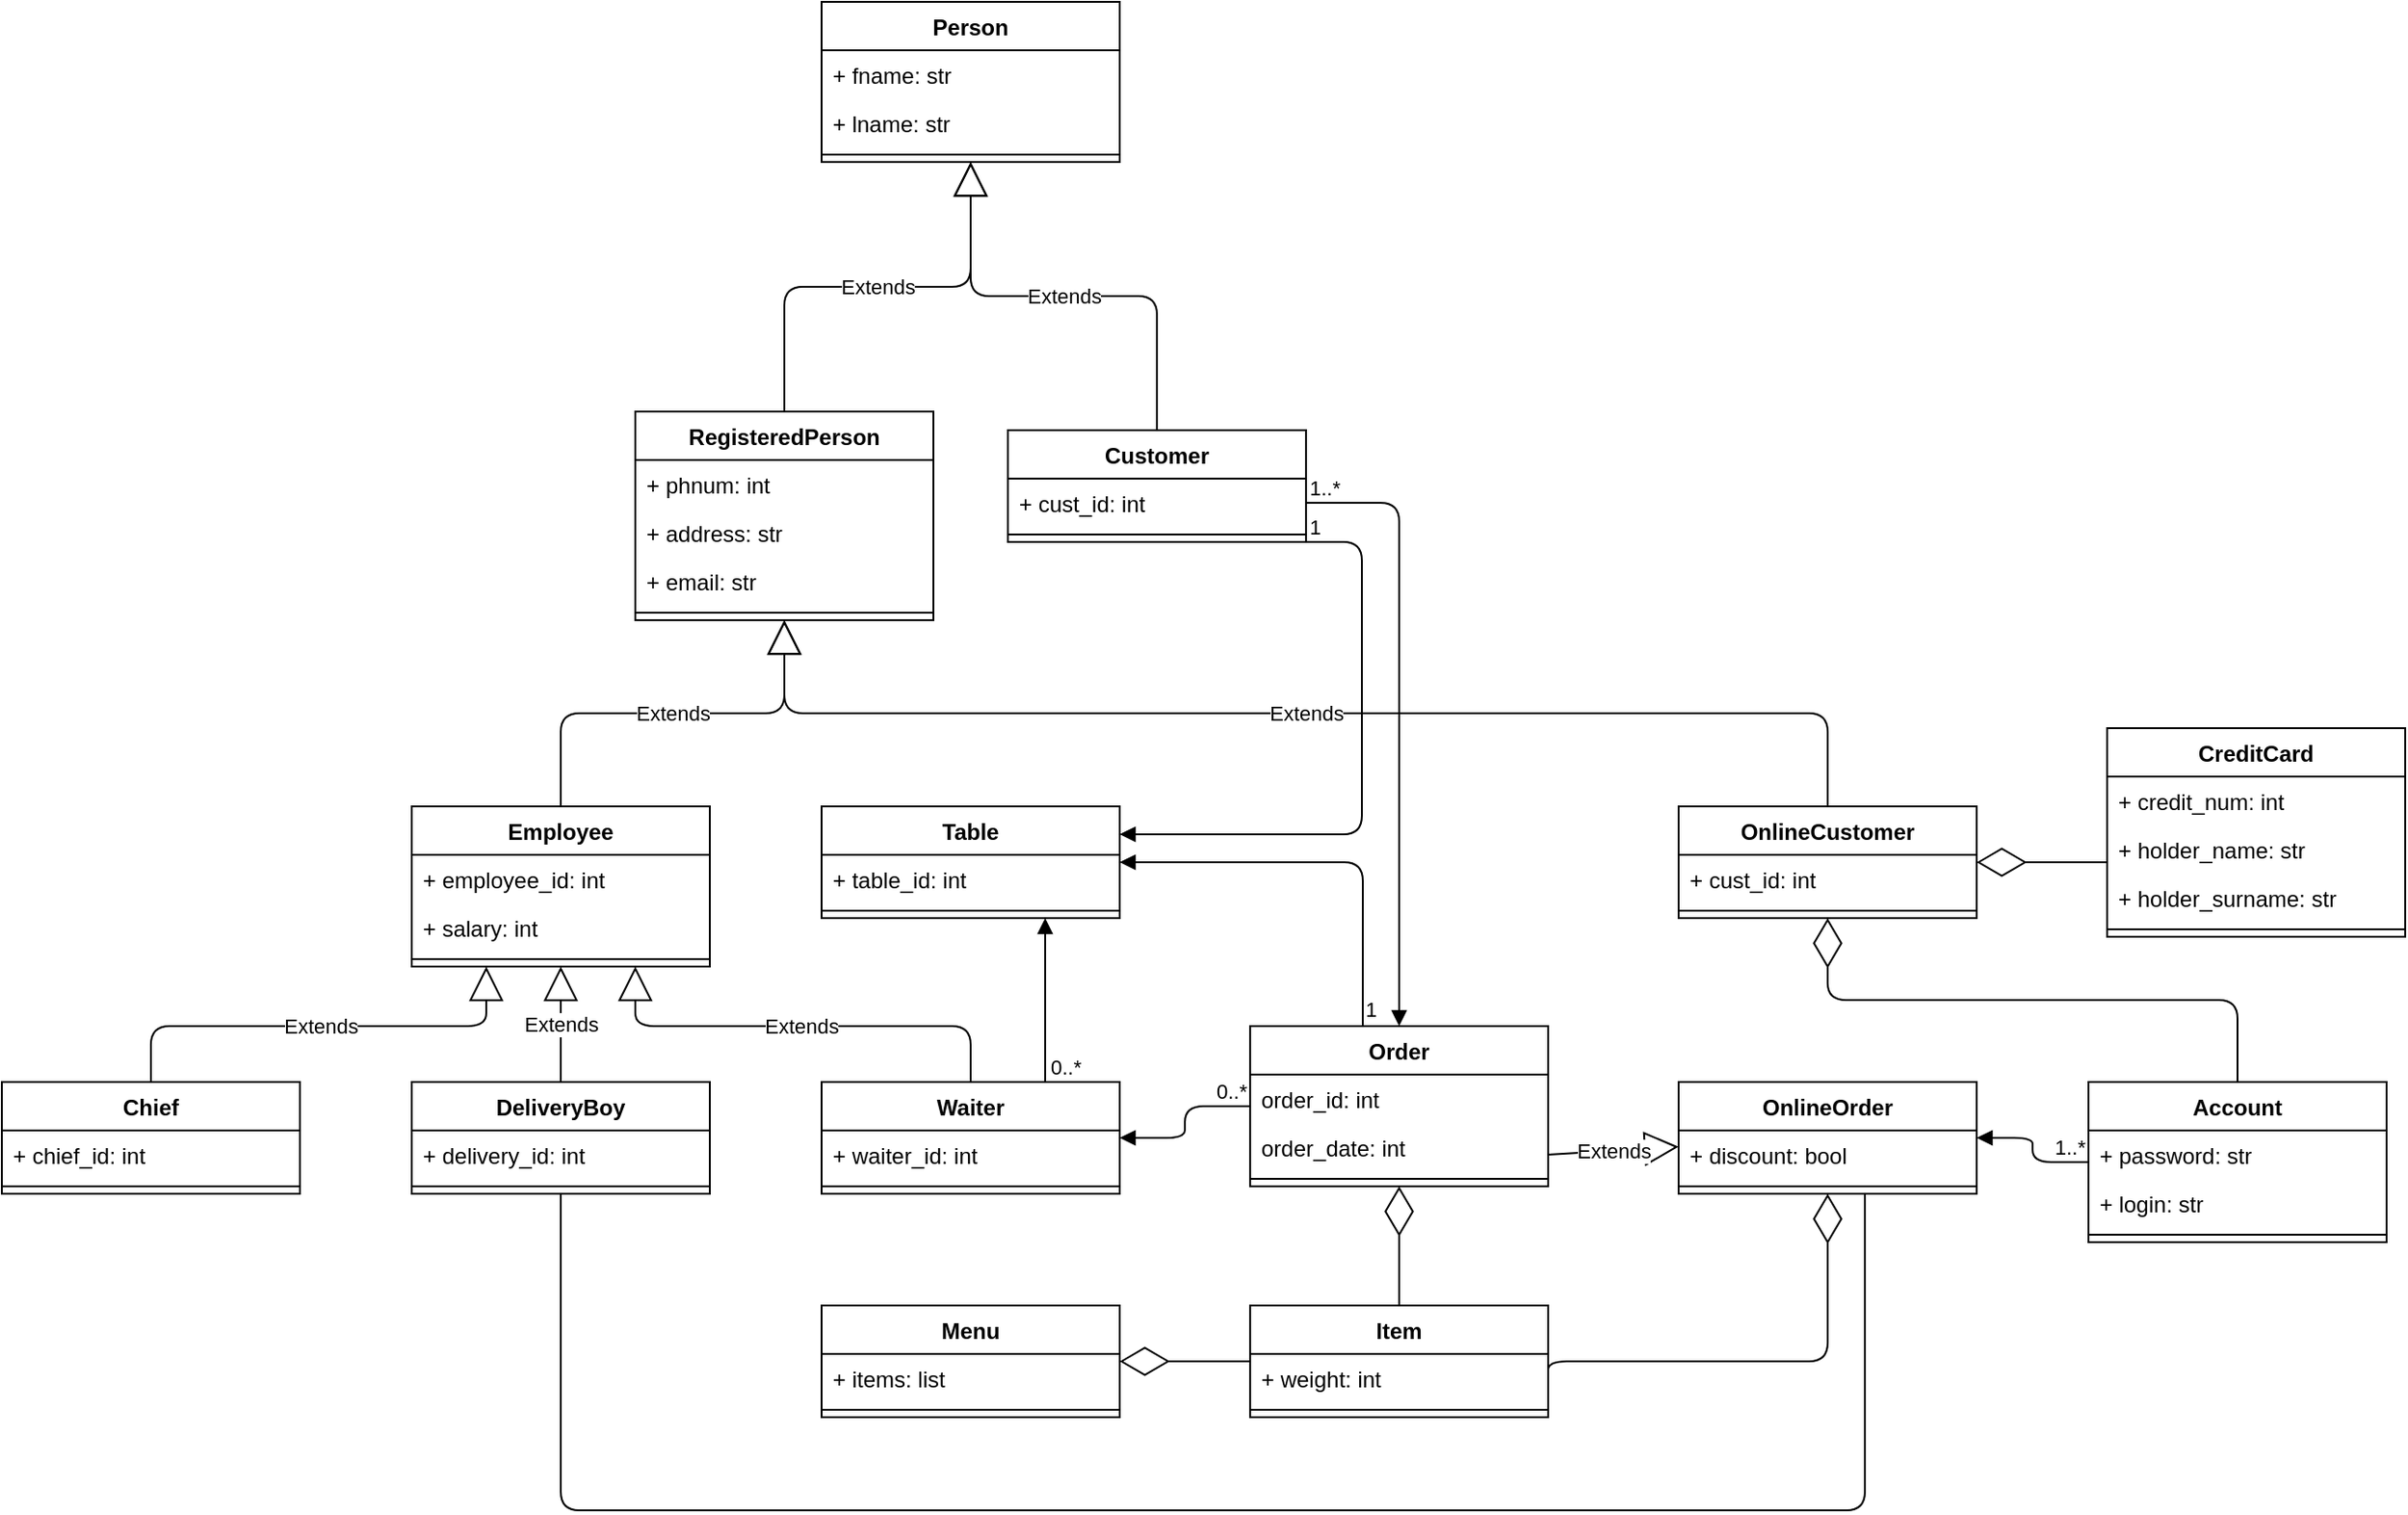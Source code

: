 <mxfile version="14.6.12" type="google"><diagram id="C5RBs43oDa-KdzZeNtuy" name="Page-1"><mxGraphModel dx="1276" dy="261" grid="1" gridSize="10" guides="1" tooltips="1" connect="1" arrows="1" fold="1" page="1" pageScale="1" pageWidth="827" pageHeight="1169" math="0" shadow="0"><root><mxCell id="WIyWlLk6GJQsqaUBKTNV-0"/><mxCell id="WIyWlLk6GJQsqaUBKTNV-1" parent="WIyWlLk6GJQsqaUBKTNV-0"/><mxCell id="6IVgwyMmgzkGukLWkvMQ-4" value="Table" style="swimlane;fontStyle=1;align=center;verticalAlign=top;childLayout=stackLayout;horizontal=1;startSize=26;horizontalStack=0;resizeParent=1;resizeParentMax=0;resizeLast=0;collapsible=1;marginBottom=0;" parent="WIyWlLk6GJQsqaUBKTNV-1" vertex="1"><mxGeometry x="-210" y="552" width="160" height="60" as="geometry"/></mxCell><mxCell id="6IVgwyMmgzkGukLWkvMQ-5" value="+ table_id: int" style="text;strokeColor=none;fillColor=none;align=left;verticalAlign=top;spacingLeft=4;spacingRight=4;overflow=hidden;rotatable=0;points=[[0,0.5],[1,0.5]];portConstraint=eastwest;" parent="6IVgwyMmgzkGukLWkvMQ-4" vertex="1"><mxGeometry y="26" width="160" height="26" as="geometry"/></mxCell><mxCell id="6IVgwyMmgzkGukLWkvMQ-6" value="" style="line;strokeWidth=1;fillColor=none;align=left;verticalAlign=middle;spacingTop=-1;spacingLeft=3;spacingRight=3;rotatable=0;labelPosition=right;points=[];portConstraint=eastwest;" parent="6IVgwyMmgzkGukLWkvMQ-4" vertex="1"><mxGeometry y="52" width="160" height="8" as="geometry"/></mxCell><mxCell id="6IVgwyMmgzkGukLWkvMQ-8" value="Order" style="swimlane;fontStyle=1;align=center;verticalAlign=top;childLayout=stackLayout;horizontal=1;startSize=26;horizontalStack=0;resizeParent=1;resizeParentMax=0;resizeLast=0;collapsible=1;marginBottom=0;" parent="WIyWlLk6GJQsqaUBKTNV-1" vertex="1"><mxGeometry x="20" y="670" width="160" height="86" as="geometry"/></mxCell><mxCell id="6IVgwyMmgzkGukLWkvMQ-9" value="order_id: int" style="text;strokeColor=none;fillColor=none;align=left;verticalAlign=top;spacingLeft=4;spacingRight=4;overflow=hidden;rotatable=0;points=[[0,0.5],[1,0.5]];portConstraint=eastwest;" parent="6IVgwyMmgzkGukLWkvMQ-8" vertex="1"><mxGeometry y="26" width="160" height="26" as="geometry"/></mxCell><mxCell id="6IVgwyMmgzkGukLWkvMQ-184" value="order_date: int" style="text;strokeColor=none;fillColor=none;align=left;verticalAlign=top;spacingLeft=4;spacingRight=4;overflow=hidden;rotatable=0;points=[[0,0.5],[1,0.5]];portConstraint=eastwest;" parent="6IVgwyMmgzkGukLWkvMQ-8" vertex="1"><mxGeometry y="52" width="160" height="26" as="geometry"/></mxCell><mxCell id="6IVgwyMmgzkGukLWkvMQ-10" value="" style="line;strokeWidth=1;fillColor=none;align=left;verticalAlign=middle;spacingTop=-1;spacingLeft=3;spacingRight=3;rotatable=0;labelPosition=right;points=[];portConstraint=eastwest;" parent="6IVgwyMmgzkGukLWkvMQ-8" vertex="1"><mxGeometry y="78" width="160" height="8" as="geometry"/></mxCell><mxCell id="6IVgwyMmgzkGukLWkvMQ-24" value="Menu" style="swimlane;fontStyle=1;align=center;verticalAlign=top;childLayout=stackLayout;horizontal=1;startSize=26;horizontalStack=0;resizeParent=1;resizeParentMax=0;resizeLast=0;collapsible=1;marginBottom=0;" parent="WIyWlLk6GJQsqaUBKTNV-1" vertex="1"><mxGeometry x="-210" y="820" width="160" height="60" as="geometry"/></mxCell><mxCell id="6IVgwyMmgzkGukLWkvMQ-25" value="+ items: list" style="text;strokeColor=none;fillColor=none;align=left;verticalAlign=top;spacingLeft=4;spacingRight=4;overflow=hidden;rotatable=0;points=[[0,0.5],[1,0.5]];portConstraint=eastwest;" parent="6IVgwyMmgzkGukLWkvMQ-24" vertex="1"><mxGeometry y="26" width="160" height="26" as="geometry"/></mxCell><mxCell id="6IVgwyMmgzkGukLWkvMQ-26" value="" style="line;strokeWidth=1;fillColor=none;align=left;verticalAlign=middle;spacingTop=-1;spacingLeft=3;spacingRight=3;rotatable=0;labelPosition=right;points=[];portConstraint=eastwest;" parent="6IVgwyMmgzkGukLWkvMQ-24" vertex="1"><mxGeometry y="52" width="160" height="8" as="geometry"/></mxCell><mxCell id="6IVgwyMmgzkGukLWkvMQ-28" value="Person" style="swimlane;fontStyle=1;align=center;verticalAlign=top;childLayout=stackLayout;horizontal=1;startSize=26;horizontalStack=0;resizeParent=1;resizeParentMax=0;resizeLast=0;collapsible=1;marginBottom=0;" parent="WIyWlLk6GJQsqaUBKTNV-1" vertex="1"><mxGeometry x="-210" y="120" width="160" height="86" as="geometry"/></mxCell><mxCell id="6IVgwyMmgzkGukLWkvMQ-29" value="+ fname: str" style="text;strokeColor=none;fillColor=none;align=left;verticalAlign=top;spacingLeft=4;spacingRight=4;overflow=hidden;rotatable=0;points=[[0,0.5],[1,0.5]];portConstraint=eastwest;" parent="6IVgwyMmgzkGukLWkvMQ-28" vertex="1"><mxGeometry y="26" width="160" height="26" as="geometry"/></mxCell><mxCell id="6IVgwyMmgzkGukLWkvMQ-136" value="+ lname: str" style="text;strokeColor=none;fillColor=none;align=left;verticalAlign=top;spacingLeft=4;spacingRight=4;overflow=hidden;rotatable=0;points=[[0,0.5],[1,0.5]];portConstraint=eastwest;" parent="6IVgwyMmgzkGukLWkvMQ-28" vertex="1"><mxGeometry y="52" width="160" height="26" as="geometry"/></mxCell><mxCell id="6IVgwyMmgzkGukLWkvMQ-30" value="" style="line;strokeWidth=1;fillColor=none;align=left;verticalAlign=middle;spacingTop=-1;spacingLeft=3;spacingRight=3;rotatable=0;labelPosition=right;points=[];portConstraint=eastwest;" parent="6IVgwyMmgzkGukLWkvMQ-28" vertex="1"><mxGeometry y="78" width="160" height="8" as="geometry"/></mxCell><mxCell id="6IVgwyMmgzkGukLWkvMQ-32" value="Customer" style="swimlane;fontStyle=1;align=center;verticalAlign=top;childLayout=stackLayout;horizontal=1;startSize=26;horizontalStack=0;resizeParent=1;resizeParentMax=0;resizeLast=0;collapsible=1;marginBottom=0;" parent="WIyWlLk6GJQsqaUBKTNV-1" vertex="1"><mxGeometry x="-110" y="350" width="160" height="60" as="geometry"/></mxCell><mxCell id="6IVgwyMmgzkGukLWkvMQ-33" value="+ cust_id: int" style="text;strokeColor=none;fillColor=none;align=left;verticalAlign=top;spacingLeft=4;spacingRight=4;overflow=hidden;rotatable=0;points=[[0,0.5],[1,0.5]];portConstraint=eastwest;" parent="6IVgwyMmgzkGukLWkvMQ-32" vertex="1"><mxGeometry y="26" width="160" height="26" as="geometry"/></mxCell><mxCell id="6IVgwyMmgzkGukLWkvMQ-34" value="" style="line;strokeWidth=1;fillColor=none;align=left;verticalAlign=middle;spacingTop=-1;spacingLeft=3;spacingRight=3;rotatable=0;labelPosition=right;points=[];portConstraint=eastwest;" parent="6IVgwyMmgzkGukLWkvMQ-32" vertex="1"><mxGeometry y="52" width="160" height="8" as="geometry"/></mxCell><mxCell id="6IVgwyMmgzkGukLWkvMQ-36" value="Employee" style="swimlane;fontStyle=1;align=center;verticalAlign=top;childLayout=stackLayout;horizontal=1;startSize=26;horizontalStack=0;resizeParent=1;resizeParentMax=0;resizeLast=0;collapsible=1;marginBottom=0;" parent="WIyWlLk6GJQsqaUBKTNV-1" vertex="1"><mxGeometry x="-430" y="552" width="160" height="86" as="geometry"/></mxCell><mxCell id="O6WLs0BaMS3x6yio9JV_-1" value="+ employee_id: int" style="text;strokeColor=none;fillColor=none;align=left;verticalAlign=top;spacingLeft=4;spacingRight=4;overflow=hidden;rotatable=0;points=[[0,0.5],[1,0.5]];portConstraint=eastwest;" vertex="1" parent="6IVgwyMmgzkGukLWkvMQ-36"><mxGeometry y="26" width="160" height="26" as="geometry"/></mxCell><mxCell id="6IVgwyMmgzkGukLWkvMQ-37" value="+ salary: int" style="text;strokeColor=none;fillColor=none;align=left;verticalAlign=top;spacingLeft=4;spacingRight=4;overflow=hidden;rotatable=0;points=[[0,0.5],[1,0.5]];portConstraint=eastwest;" parent="6IVgwyMmgzkGukLWkvMQ-36" vertex="1"><mxGeometry y="52" width="160" height="26" as="geometry"/></mxCell><mxCell id="6IVgwyMmgzkGukLWkvMQ-38" value="" style="line;strokeWidth=1;fillColor=none;align=left;verticalAlign=middle;spacingTop=-1;spacingLeft=3;spacingRight=3;rotatable=0;labelPosition=right;points=[];portConstraint=eastwest;" parent="6IVgwyMmgzkGukLWkvMQ-36" vertex="1"><mxGeometry y="78" width="160" height="8" as="geometry"/></mxCell><mxCell id="6IVgwyMmgzkGukLWkvMQ-43" value="Extends" style="endArrow=block;endSize=16;endFill=0;html=1;edgeStyle=elbowEdgeStyle;elbow=vertical;" parent="WIyWlLk6GJQsqaUBKTNV-1" source="6IVgwyMmgzkGukLWkvMQ-32" target="6IVgwyMmgzkGukLWkvMQ-28" edge="1"><mxGeometry width="160" relative="1" as="geometry"><mxPoint x="-70" y="290" as="sourcePoint"/><mxPoint x="90" y="290" as="targetPoint"/></mxGeometry></mxCell><mxCell id="6IVgwyMmgzkGukLWkvMQ-44" value="Extends" style="endArrow=block;endSize=16;endFill=0;html=1;edgeStyle=elbowEdgeStyle;elbow=vertical;exitX=0.5;exitY=0;exitDx=0;exitDy=0;" parent="WIyWlLk6GJQsqaUBKTNV-1" source="6IVgwyMmgzkGukLWkvMQ-122" target="6IVgwyMmgzkGukLWkvMQ-28" edge="1"><mxGeometry width="160" relative="1" as="geometry"><mxPoint x="-320" y="302.66" as="sourcePoint"/><mxPoint x="-160" y="302.66" as="targetPoint"/></mxGeometry></mxCell><mxCell id="6IVgwyMmgzkGukLWkvMQ-45" value="Waiter" style="swimlane;fontStyle=1;align=center;verticalAlign=top;childLayout=stackLayout;horizontal=1;startSize=26;horizontalStack=0;resizeParent=1;resizeParentMax=0;resizeLast=0;collapsible=1;marginBottom=0;" parent="WIyWlLk6GJQsqaUBKTNV-1" vertex="1"><mxGeometry x="-210" y="700" width="160" height="60" as="geometry"/></mxCell><mxCell id="6IVgwyMmgzkGukLWkvMQ-46" value="+ waiter_id: int" style="text;strokeColor=none;fillColor=none;align=left;verticalAlign=top;spacingLeft=4;spacingRight=4;overflow=hidden;rotatable=0;points=[[0,0.5],[1,0.5]];portConstraint=eastwest;" parent="6IVgwyMmgzkGukLWkvMQ-45" vertex="1"><mxGeometry y="26" width="160" height="26" as="geometry"/></mxCell><mxCell id="6IVgwyMmgzkGukLWkvMQ-47" value="" style="line;strokeWidth=1;fillColor=none;align=left;verticalAlign=middle;spacingTop=-1;spacingLeft=3;spacingRight=3;rotatable=0;labelPosition=right;points=[];portConstraint=eastwest;" parent="6IVgwyMmgzkGukLWkvMQ-45" vertex="1"><mxGeometry y="52" width="160" height="8" as="geometry"/></mxCell><mxCell id="6IVgwyMmgzkGukLWkvMQ-49" value="Chief" style="swimlane;fontStyle=1;align=center;verticalAlign=top;childLayout=stackLayout;horizontal=1;startSize=26;horizontalStack=0;resizeParent=1;resizeParentMax=0;resizeLast=0;collapsible=1;marginBottom=0;" parent="WIyWlLk6GJQsqaUBKTNV-1" vertex="1"><mxGeometry x="-650" y="700" width="160" height="60" as="geometry"/></mxCell><mxCell id="6IVgwyMmgzkGukLWkvMQ-50" value="+ chief_id: int" style="text;strokeColor=none;fillColor=none;align=left;verticalAlign=top;spacingLeft=4;spacingRight=4;overflow=hidden;rotatable=0;points=[[0,0.5],[1,0.5]];portConstraint=eastwest;" parent="6IVgwyMmgzkGukLWkvMQ-49" vertex="1"><mxGeometry y="26" width="160" height="26" as="geometry"/></mxCell><mxCell id="6IVgwyMmgzkGukLWkvMQ-51" value="" style="line;strokeWidth=1;fillColor=none;align=left;verticalAlign=middle;spacingTop=-1;spacingLeft=3;spacingRight=3;rotatable=0;labelPosition=right;points=[];portConstraint=eastwest;" parent="6IVgwyMmgzkGukLWkvMQ-49" vertex="1"><mxGeometry y="52" width="160" height="8" as="geometry"/></mxCell><mxCell id="6IVgwyMmgzkGukLWkvMQ-57" value="DeliveryBoy" style="swimlane;fontStyle=1;align=center;verticalAlign=top;childLayout=stackLayout;horizontal=1;startSize=26;horizontalStack=0;resizeParent=1;resizeParentMax=0;resizeLast=0;collapsible=1;marginBottom=0;" parent="WIyWlLk6GJQsqaUBKTNV-1" vertex="1"><mxGeometry x="-430" y="700" width="160" height="60" as="geometry"/></mxCell><mxCell id="6IVgwyMmgzkGukLWkvMQ-58" value="+ delivery_id: int" style="text;strokeColor=none;fillColor=none;align=left;verticalAlign=top;spacingLeft=4;spacingRight=4;overflow=hidden;rotatable=0;points=[[0,0.5],[1,0.5]];portConstraint=eastwest;" parent="6IVgwyMmgzkGukLWkvMQ-57" vertex="1"><mxGeometry y="26" width="160" height="26" as="geometry"/></mxCell><mxCell id="6IVgwyMmgzkGukLWkvMQ-59" value="" style="line;strokeWidth=1;fillColor=none;align=left;verticalAlign=middle;spacingTop=-1;spacingLeft=3;spacingRight=3;rotatable=0;labelPosition=right;points=[];portConstraint=eastwest;" parent="6IVgwyMmgzkGukLWkvMQ-57" vertex="1"><mxGeometry y="52" width="160" height="8" as="geometry"/></mxCell><mxCell id="6IVgwyMmgzkGukLWkvMQ-63" value="Extends" style="endArrow=block;endSize=16;endFill=0;html=1;edgeStyle=elbowEdgeStyle;elbow=vertical;entryX=0.5;entryY=1;entryDx=0;entryDy=0;exitX=0.5;exitY=0;exitDx=0;exitDy=0;" parent="WIyWlLk6GJQsqaUBKTNV-1" source="6IVgwyMmgzkGukLWkvMQ-57" target="6IVgwyMmgzkGukLWkvMQ-36" edge="1"><mxGeometry width="160" relative="1" as="geometry"><mxPoint x="-290" y="510" as="sourcePoint"/><mxPoint x="-130" y="510" as="targetPoint"/><Array as="points"><mxPoint x="-370" y="680"/></Array></mxGeometry></mxCell><mxCell id="6IVgwyMmgzkGukLWkvMQ-64" value="Extends" style="endArrow=block;endSize=16;endFill=0;html=1;edgeStyle=elbowEdgeStyle;elbow=vertical;entryX=0.25;entryY=1;entryDx=0;entryDy=0;exitX=0.5;exitY=0;exitDx=0;exitDy=0;" parent="WIyWlLk6GJQsqaUBKTNV-1" source="6IVgwyMmgzkGukLWkvMQ-49" target="6IVgwyMmgzkGukLWkvMQ-36" edge="1"><mxGeometry width="160" relative="1" as="geometry"><mxPoint x="-290" y="510" as="sourcePoint"/><mxPoint x="-391.12" y="639.404" as="targetPoint"/><Array as="points"><mxPoint x="-520" y="670"/></Array></mxGeometry></mxCell><mxCell id="6IVgwyMmgzkGukLWkvMQ-65" value="Extends" style="endArrow=block;endSize=16;endFill=0;html=1;edgeStyle=elbowEdgeStyle;elbow=vertical;entryX=0.75;entryY=1;entryDx=0;entryDy=0;" parent="WIyWlLk6GJQsqaUBKTNV-1" source="6IVgwyMmgzkGukLWkvMQ-45" target="6IVgwyMmgzkGukLWkvMQ-36" edge="1"><mxGeometry width="160" relative="1" as="geometry"><mxPoint x="-360" y="274.82" as="sourcePoint"/><mxPoint x="-312.72" y="637.402" as="targetPoint"/><Array as="points"><mxPoint x="-260" y="670"/></Array></mxGeometry></mxCell><mxCell id="6IVgwyMmgzkGukLWkvMQ-66" value="CreditCard" style="swimlane;fontStyle=1;align=center;verticalAlign=top;childLayout=stackLayout;horizontal=1;startSize=26;horizontalStack=0;resizeParent=1;resizeParentMax=0;resizeLast=0;collapsible=1;marginBottom=0;" parent="WIyWlLk6GJQsqaUBKTNV-1" vertex="1"><mxGeometry x="480" y="510" width="160" height="112" as="geometry"/></mxCell><mxCell id="6IVgwyMmgzkGukLWkvMQ-141" value="+ credit_num: int" style="text;strokeColor=none;fillColor=none;align=left;verticalAlign=top;spacingLeft=4;spacingRight=4;overflow=hidden;rotatable=0;points=[[0,0.5],[1,0.5]];portConstraint=eastwest;" parent="6IVgwyMmgzkGukLWkvMQ-66" vertex="1"><mxGeometry y="26" width="160" height="26" as="geometry"/></mxCell><mxCell id="6IVgwyMmgzkGukLWkvMQ-142" value="+ holder_name: str" style="text;strokeColor=none;fillColor=none;align=left;verticalAlign=top;spacingLeft=4;spacingRight=4;overflow=hidden;rotatable=0;points=[[0,0.5],[1,0.5]];portConstraint=eastwest;" parent="6IVgwyMmgzkGukLWkvMQ-66" vertex="1"><mxGeometry y="52" width="160" height="26" as="geometry"/></mxCell><mxCell id="6IVgwyMmgzkGukLWkvMQ-67" value="+ holder_surname: str" style="text;strokeColor=none;fillColor=none;align=left;verticalAlign=top;spacingLeft=4;spacingRight=4;overflow=hidden;rotatable=0;points=[[0,0.5],[1,0.5]];portConstraint=eastwest;" parent="6IVgwyMmgzkGukLWkvMQ-66" vertex="1"><mxGeometry y="78" width="160" height="26" as="geometry"/></mxCell><mxCell id="6IVgwyMmgzkGukLWkvMQ-68" value="" style="line;strokeWidth=1;fillColor=none;align=left;verticalAlign=middle;spacingTop=-1;spacingLeft=3;spacingRight=3;rotatable=0;labelPosition=right;points=[];portConstraint=eastwest;" parent="6IVgwyMmgzkGukLWkvMQ-66" vertex="1"><mxGeometry y="104" width="160" height="8" as="geometry"/></mxCell><mxCell id="6IVgwyMmgzkGukLWkvMQ-79" value="OnlineCustomer" style="swimlane;fontStyle=1;align=center;verticalAlign=top;childLayout=stackLayout;horizontal=1;startSize=26;horizontalStack=0;resizeParent=1;resizeParentMax=0;resizeLast=0;collapsible=1;marginBottom=0;" parent="WIyWlLk6GJQsqaUBKTNV-1" vertex="1"><mxGeometry x="250" y="552" width="160" height="60" as="geometry"/></mxCell><mxCell id="6IVgwyMmgzkGukLWkvMQ-80" value="+ cust_id: int" style="text;strokeColor=none;fillColor=none;align=left;verticalAlign=top;spacingLeft=4;spacingRight=4;overflow=hidden;rotatable=0;points=[[0,0.5],[1,0.5]];portConstraint=eastwest;" parent="6IVgwyMmgzkGukLWkvMQ-79" vertex="1"><mxGeometry y="26" width="160" height="26" as="geometry"/></mxCell><mxCell id="6IVgwyMmgzkGukLWkvMQ-81" value="" style="line;strokeWidth=1;fillColor=none;align=left;verticalAlign=middle;spacingTop=-1;spacingLeft=3;spacingRight=3;rotatable=0;labelPosition=right;points=[];portConstraint=eastwest;" parent="6IVgwyMmgzkGukLWkvMQ-79" vertex="1"><mxGeometry y="52" width="160" height="8" as="geometry"/></mxCell><mxCell id="6IVgwyMmgzkGukLWkvMQ-87" value="Account" style="swimlane;fontStyle=1;align=center;verticalAlign=top;childLayout=stackLayout;horizontal=1;startSize=26;horizontalStack=0;resizeParent=1;resizeParentMax=0;resizeLast=0;collapsible=1;marginBottom=0;" parent="WIyWlLk6GJQsqaUBKTNV-1" vertex="1"><mxGeometry x="470" y="700" width="160" height="86" as="geometry"/></mxCell><mxCell id="6IVgwyMmgzkGukLWkvMQ-143" value="+ password: str" style="text;strokeColor=none;fillColor=none;align=left;verticalAlign=top;spacingLeft=4;spacingRight=4;overflow=hidden;rotatable=0;points=[[0,0.5],[1,0.5]];portConstraint=eastwest;" parent="6IVgwyMmgzkGukLWkvMQ-87" vertex="1"><mxGeometry y="26" width="160" height="26" as="geometry"/></mxCell><mxCell id="6IVgwyMmgzkGukLWkvMQ-88" value="+ login: str" style="text;strokeColor=none;fillColor=none;align=left;verticalAlign=top;spacingLeft=4;spacingRight=4;overflow=hidden;rotatable=0;points=[[0,0.5],[1,0.5]];portConstraint=eastwest;" parent="6IVgwyMmgzkGukLWkvMQ-87" vertex="1"><mxGeometry y="52" width="160" height="26" as="geometry"/></mxCell><mxCell id="6IVgwyMmgzkGukLWkvMQ-89" value="" style="line;strokeWidth=1;fillColor=none;align=left;verticalAlign=middle;spacingTop=-1;spacingLeft=3;spacingRight=3;rotatable=0;labelPosition=right;points=[];portConstraint=eastwest;" parent="6IVgwyMmgzkGukLWkvMQ-87" vertex="1"><mxGeometry y="78" width="160" height="8" as="geometry"/></mxCell><mxCell id="6IVgwyMmgzkGukLWkvMQ-101" value="Item" style="swimlane;fontStyle=1;align=center;verticalAlign=top;childLayout=stackLayout;horizontal=1;startSize=26;horizontalStack=0;resizeParent=1;resizeParentMax=0;resizeLast=0;collapsible=1;marginBottom=0;" parent="WIyWlLk6GJQsqaUBKTNV-1" vertex="1"><mxGeometry x="20" y="820" width="160" height="60" as="geometry"/></mxCell><mxCell id="6IVgwyMmgzkGukLWkvMQ-102" value="+ weight: int" style="text;strokeColor=none;fillColor=none;align=left;verticalAlign=top;spacingLeft=4;spacingRight=4;overflow=hidden;rotatable=0;points=[[0,0.5],[1,0.5]];portConstraint=eastwest;" parent="6IVgwyMmgzkGukLWkvMQ-101" vertex="1"><mxGeometry y="26" width="160" height="26" as="geometry"/></mxCell><mxCell id="6IVgwyMmgzkGukLWkvMQ-103" value="" style="line;strokeWidth=1;fillColor=none;align=left;verticalAlign=middle;spacingTop=-1;spacingLeft=3;spacingRight=3;rotatable=0;labelPosition=right;points=[];portConstraint=eastwest;" parent="6IVgwyMmgzkGukLWkvMQ-101" vertex="1"><mxGeometry y="52" width="160" height="8" as="geometry"/></mxCell><mxCell id="6IVgwyMmgzkGukLWkvMQ-105" value="" style="endArrow=diamondThin;endFill=0;endSize=24;html=1;" parent="WIyWlLk6GJQsqaUBKTNV-1" source="6IVgwyMmgzkGukLWkvMQ-101" target="6IVgwyMmgzkGukLWkvMQ-8" edge="1"><mxGeometry width="160" relative="1" as="geometry"><mxPoint x="-60" y="900" as="sourcePoint"/><mxPoint x="100" y="900" as="targetPoint"/></mxGeometry></mxCell><mxCell id="6IVgwyMmgzkGukLWkvMQ-122" value="RegisteredPerson" style="swimlane;fontStyle=1;align=center;verticalAlign=top;childLayout=stackLayout;horizontal=1;startSize=26;horizontalStack=0;resizeParent=1;resizeParentMax=0;resizeLast=0;collapsible=1;marginBottom=0;" parent="WIyWlLk6GJQsqaUBKTNV-1" vertex="1"><mxGeometry x="-310" y="340" width="160" height="112" as="geometry"/></mxCell><mxCell id="6IVgwyMmgzkGukLWkvMQ-137" value="+ phnum: int" style="text;strokeColor=none;fillColor=none;align=left;verticalAlign=top;spacingLeft=4;spacingRight=4;overflow=hidden;rotatable=0;points=[[0,0.5],[1,0.5]];portConstraint=eastwest;" parent="6IVgwyMmgzkGukLWkvMQ-122" vertex="1"><mxGeometry y="26" width="160" height="26" as="geometry"/></mxCell><mxCell id="6IVgwyMmgzkGukLWkvMQ-138" value="+ address: str" style="text;strokeColor=none;fillColor=none;align=left;verticalAlign=top;spacingLeft=4;spacingRight=4;overflow=hidden;rotatable=0;points=[[0,0.5],[1,0.5]];portConstraint=eastwest;" parent="6IVgwyMmgzkGukLWkvMQ-122" vertex="1"><mxGeometry y="52" width="160" height="26" as="geometry"/></mxCell><mxCell id="6IVgwyMmgzkGukLWkvMQ-123" value="+ email: str" style="text;strokeColor=none;fillColor=none;align=left;verticalAlign=top;spacingLeft=4;spacingRight=4;overflow=hidden;rotatable=0;points=[[0,0.5],[1,0.5]];portConstraint=eastwest;" parent="6IVgwyMmgzkGukLWkvMQ-122" vertex="1"><mxGeometry y="78" width="160" height="26" as="geometry"/></mxCell><mxCell id="6IVgwyMmgzkGukLWkvMQ-124" value="" style="line;strokeWidth=1;fillColor=none;align=left;verticalAlign=middle;spacingTop=-1;spacingLeft=3;spacingRight=3;rotatable=0;labelPosition=right;points=[];portConstraint=eastwest;" parent="6IVgwyMmgzkGukLWkvMQ-122" vertex="1"><mxGeometry y="104" width="160" height="8" as="geometry"/></mxCell><mxCell id="6IVgwyMmgzkGukLWkvMQ-126" value="Extends" style="endArrow=block;endSize=16;endFill=0;html=1;edgeStyle=elbowEdgeStyle;elbow=vertical;" parent="WIyWlLk6GJQsqaUBKTNV-1" source="6IVgwyMmgzkGukLWkvMQ-36" target="6IVgwyMmgzkGukLWkvMQ-122" edge="1"><mxGeometry width="160" relative="1" as="geometry"><mxPoint x="-505" y="470" as="sourcePoint"/><mxPoint x="-150" y="430" as="targetPoint"/></mxGeometry></mxCell><mxCell id="6IVgwyMmgzkGukLWkvMQ-127" value="Extends" style="endArrow=block;endSize=16;endFill=0;html=1;edgeStyle=elbowEdgeStyle;elbow=vertical;" parent="WIyWlLk6GJQsqaUBKTNV-1" source="6IVgwyMmgzkGukLWkvMQ-79" target="6IVgwyMmgzkGukLWkvMQ-122" edge="1"><mxGeometry width="160" relative="1" as="geometry"><mxPoint x="-100" y="490" as="sourcePoint"/><mxPoint x="60" y="490" as="targetPoint"/></mxGeometry></mxCell><mxCell id="6IVgwyMmgzkGukLWkvMQ-139" value="" style="endArrow=diamondThin;endFill=0;endSize=24;html=1;edgeStyle=elbowEdgeStyle;elbow=vertical;" parent="WIyWlLk6GJQsqaUBKTNV-1" source="6IVgwyMmgzkGukLWkvMQ-66" target="6IVgwyMmgzkGukLWkvMQ-79" edge="1"><mxGeometry width="160" relative="1" as="geometry"><mxPoint x="194" y="498" as="sourcePoint"/><mxPoint x="354" y="498" as="targetPoint"/></mxGeometry></mxCell><mxCell id="6IVgwyMmgzkGukLWkvMQ-140" value="" style="endArrow=diamondThin;endFill=0;endSize=24;html=1;edgeStyle=elbowEdgeStyle;elbow=vertical;" parent="WIyWlLk6GJQsqaUBKTNV-1" source="6IVgwyMmgzkGukLWkvMQ-87" target="6IVgwyMmgzkGukLWkvMQ-79" edge="1"><mxGeometry width="160" relative="1" as="geometry"><mxPoint x="244" y="680" as="sourcePoint"/><mxPoint x="404" y="680" as="targetPoint"/></mxGeometry></mxCell><mxCell id="6IVgwyMmgzkGukLWkvMQ-150" value="OnlineOrder" style="swimlane;fontStyle=1;align=center;verticalAlign=top;childLayout=stackLayout;horizontal=1;startSize=26;horizontalStack=0;resizeParent=1;resizeParentMax=0;resizeLast=0;collapsible=1;marginBottom=0;" parent="WIyWlLk6GJQsqaUBKTNV-1" vertex="1"><mxGeometry x="250" y="700" width="160" height="60" as="geometry"/></mxCell><mxCell id="6IVgwyMmgzkGukLWkvMQ-151" value="+ discount: bool" style="text;strokeColor=none;fillColor=none;align=left;verticalAlign=top;spacingLeft=4;spacingRight=4;overflow=hidden;rotatable=0;points=[[0,0.5],[1,0.5]];portConstraint=eastwest;" parent="6IVgwyMmgzkGukLWkvMQ-150" vertex="1"><mxGeometry y="26" width="160" height="26" as="geometry"/></mxCell><mxCell id="6IVgwyMmgzkGukLWkvMQ-152" value="" style="line;strokeWidth=1;fillColor=none;align=left;verticalAlign=middle;spacingTop=-1;spacingLeft=3;spacingRight=3;rotatable=0;labelPosition=right;points=[];portConstraint=eastwest;" parent="6IVgwyMmgzkGukLWkvMQ-150" vertex="1"><mxGeometry y="52" width="160" height="8" as="geometry"/></mxCell><mxCell id="6IVgwyMmgzkGukLWkvMQ-161" value="" style="endArrow=diamondThin;endFill=0;endSize=24;html=1;" parent="WIyWlLk6GJQsqaUBKTNV-1" source="6IVgwyMmgzkGukLWkvMQ-101" target="6IVgwyMmgzkGukLWkvMQ-24" edge="1"><mxGeometry width="160" relative="1" as="geometry"><mxPoint x="190" y="1070" as="sourcePoint"/><mxPoint x="350" y="1070" as="targetPoint"/></mxGeometry></mxCell><mxCell id="6IVgwyMmgzkGukLWkvMQ-163" value="" style="endArrow=diamondThin;endFill=0;endSize=24;html=1;edgeStyle=elbowEdgeStyle;entryX=0.5;entryY=1;entryDx=0;entryDy=0;elbow=vertical;exitX=1;exitY=0.5;exitDx=0;exitDy=0;" parent="WIyWlLk6GJQsqaUBKTNV-1" source="6IVgwyMmgzkGukLWkvMQ-102" target="6IVgwyMmgzkGukLWkvMQ-150" edge="1"><mxGeometry width="160" relative="1" as="geometry"><mxPoint x="20" y="1060" as="sourcePoint"/><mxPoint x="330.48" y="786.598" as="targetPoint"/><Array as="points"><mxPoint x="250" y="850"/></Array></mxGeometry></mxCell><mxCell id="6IVgwyMmgzkGukLWkvMQ-179" value="" style="endArrow=none;html=1;edgeStyle=orthogonalEdgeStyle;" parent="WIyWlLk6GJQsqaUBKTNV-1" source="6IVgwyMmgzkGukLWkvMQ-57" target="6IVgwyMmgzkGukLWkvMQ-150" edge="1"><mxGeometry relative="1" as="geometry"><mxPoint x="-430" y="900" as="sourcePoint"/><mxPoint x="-270" y="900" as="targetPoint"/><Array as="points"><mxPoint x="-350" y="930"/><mxPoint x="350" y="930"/></Array></mxGeometry></mxCell><mxCell id="6IVgwyMmgzkGukLWkvMQ-188" value="" style="endArrow=block;endFill=1;html=1;edgeStyle=orthogonalEdgeStyle;align=left;verticalAlign=top;exitX=1;exitY=0.5;exitDx=0;exitDy=0;entryX=0.5;entryY=0;entryDx=0;entryDy=0;" parent="WIyWlLk6GJQsqaUBKTNV-1" source="6IVgwyMmgzkGukLWkvMQ-33" target="6IVgwyMmgzkGukLWkvMQ-8" edge="1"><mxGeometry x="-1" relative="1" as="geometry"><mxPoint x="80" y="390" as="sourcePoint"/><mxPoint x="100" y="666" as="targetPoint"/><Array as="points"><mxPoint x="100" y="389"/></Array></mxGeometry></mxCell><mxCell id="6IVgwyMmgzkGukLWkvMQ-189" value="1..*" style="edgeLabel;resizable=0;html=1;align=left;verticalAlign=bottom;" parent="6IVgwyMmgzkGukLWkvMQ-188" connectable="0" vertex="1"><mxGeometry x="-1" relative="1" as="geometry"/></mxCell><mxCell id="6IVgwyMmgzkGukLWkvMQ-190" value="" style="endArrow=block;endFill=1;html=1;edgeStyle=orthogonalEdgeStyle;align=left;verticalAlign=top;exitX=0.378;exitY=-0.005;exitDx=0;exitDy=0;exitPerimeter=0;" parent="WIyWlLk6GJQsqaUBKTNV-1" source="6IVgwyMmgzkGukLWkvMQ-8" target="6IVgwyMmgzkGukLWkvMQ-4" edge="1"><mxGeometry x="-1" relative="1" as="geometry"><mxPoint x="10" y="552" as="sourcePoint"/><mxPoint x="170" y="552" as="targetPoint"/><Array as="points"><mxPoint x="80" y="582"/></Array></mxGeometry></mxCell><mxCell id="6IVgwyMmgzkGukLWkvMQ-191" value="1" style="edgeLabel;resizable=0;html=1;align=left;verticalAlign=bottom;" parent="6IVgwyMmgzkGukLWkvMQ-190" connectable="0" vertex="1"><mxGeometry x="-1" relative="1" as="geometry"/></mxCell><mxCell id="6IVgwyMmgzkGukLWkvMQ-192" value="" style="endArrow=block;endFill=1;html=1;edgeStyle=orthogonalEdgeStyle;align=left;verticalAlign=top;entryX=1;entryY=0.25;entryDx=0;entryDy=0;" parent="WIyWlLk6GJQsqaUBKTNV-1" source="6IVgwyMmgzkGukLWkvMQ-32" target="6IVgwyMmgzkGukLWkvMQ-4" edge="1"><mxGeometry x="-1" relative="1" as="geometry"><mxPoint x="-190" y="560" as="sourcePoint"/><mxPoint x="-30" y="560" as="targetPoint"/><Array as="points"><mxPoint x="80" y="410"/><mxPoint x="80" y="567"/></Array></mxGeometry></mxCell><mxCell id="6IVgwyMmgzkGukLWkvMQ-193" value="1" style="edgeLabel;resizable=0;html=1;align=left;verticalAlign=bottom;" parent="6IVgwyMmgzkGukLWkvMQ-192" connectable="0" vertex="1"><mxGeometry x="-1" relative="1" as="geometry"/></mxCell><mxCell id="6IVgwyMmgzkGukLWkvMQ-194" value="Extends" style="endArrow=block;endSize=16;endFill=0;html=1;" parent="WIyWlLk6GJQsqaUBKTNV-1" target="6IVgwyMmgzkGukLWkvMQ-150" edge="1"><mxGeometry width="160" relative="1" as="geometry"><mxPoint x="180" y="739" as="sourcePoint"/><mxPoint x="330" y="782" as="targetPoint"/></mxGeometry></mxCell><mxCell id="6IVgwyMmgzkGukLWkvMQ-198" value="" style="endArrow=block;endFill=1;html=1;edgeStyle=orthogonalEdgeStyle;align=left;verticalAlign=top;exitX=0.75;exitY=0;exitDx=0;exitDy=0;entryX=0.75;entryY=1;entryDx=0;entryDy=0;" parent="WIyWlLk6GJQsqaUBKTNV-1" source="6IVgwyMmgzkGukLWkvMQ-45" target="6IVgwyMmgzkGukLWkvMQ-4" edge="1"><mxGeometry x="-1" relative="1" as="geometry"><mxPoint x="-160" y="640" as="sourcePoint"/><mxPoint x="-90" y="638.832" as="targetPoint"/></mxGeometry></mxCell><mxCell id="6IVgwyMmgzkGukLWkvMQ-199" value="0..*" style="edgeLabel;resizable=0;html=1;align=left;verticalAlign=bottom;" parent="6IVgwyMmgzkGukLWkvMQ-198" connectable="0" vertex="1"><mxGeometry x="-1" relative="1" as="geometry"><mxPoint x="1" as="offset"/></mxGeometry></mxCell><mxCell id="6IVgwyMmgzkGukLWkvMQ-200" value="" style="endArrow=block;endFill=1;html=1;edgeStyle=orthogonalEdgeStyle;align=left;verticalAlign=top;" parent="WIyWlLk6GJQsqaUBKTNV-1" source="6IVgwyMmgzkGukLWkvMQ-8" target="6IVgwyMmgzkGukLWkvMQ-45" edge="1"><mxGeometry x="-1" relative="1" as="geometry"><mxPoint x="-150" y="840" as="sourcePoint"/><mxPoint x="10" y="840" as="targetPoint"/></mxGeometry></mxCell><mxCell id="6IVgwyMmgzkGukLWkvMQ-201" value="0..*" style="edgeLabel;resizable=0;html=1;align=left;verticalAlign=bottom;" parent="6IVgwyMmgzkGukLWkvMQ-200" connectable="0" vertex="1"><mxGeometry x="-1" relative="1" as="geometry"><mxPoint x="-20" as="offset"/></mxGeometry></mxCell><mxCell id="6IVgwyMmgzkGukLWkvMQ-202" value="" style="endArrow=block;endFill=1;html=1;edgeStyle=orthogonalEdgeStyle;align=left;verticalAlign=top;" parent="WIyWlLk6GJQsqaUBKTNV-1" source="6IVgwyMmgzkGukLWkvMQ-87" target="6IVgwyMmgzkGukLWkvMQ-150" edge="1"><mxGeometry x="-1" relative="1" as="geometry"><mxPoint x="420" y="670" as="sourcePoint"/><mxPoint x="520" y="630" as="targetPoint"/></mxGeometry></mxCell><mxCell id="6IVgwyMmgzkGukLWkvMQ-203" value="1..*" style="edgeLabel;resizable=0;html=1;align=left;verticalAlign=bottom;" parent="6IVgwyMmgzkGukLWkvMQ-202" connectable="0" vertex="1"><mxGeometry x="-1" relative="1" as="geometry"><mxPoint x="-20" as="offset"/></mxGeometry></mxCell></root></mxGraphModel></diagram></mxfile>